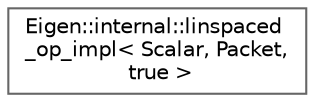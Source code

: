 digraph "类继承关系图"
{
 // LATEX_PDF_SIZE
  bgcolor="transparent";
  edge [fontname=Helvetica,fontsize=10,labelfontname=Helvetica,labelfontsize=10];
  node [fontname=Helvetica,fontsize=10,shape=box,height=0.2,width=0.4];
  rankdir="LR";
  Node0 [id="Node000000",label="Eigen::internal::linspaced\l_op_impl\< Scalar, Packet,\l true \>",height=0.2,width=0.4,color="grey40", fillcolor="white", style="filled",URL="$struct_eigen_1_1internal_1_1linspaced__op__impl_3_01_scalar_00_01_packet_00_01true_01_4.html",tooltip=" "];
}

